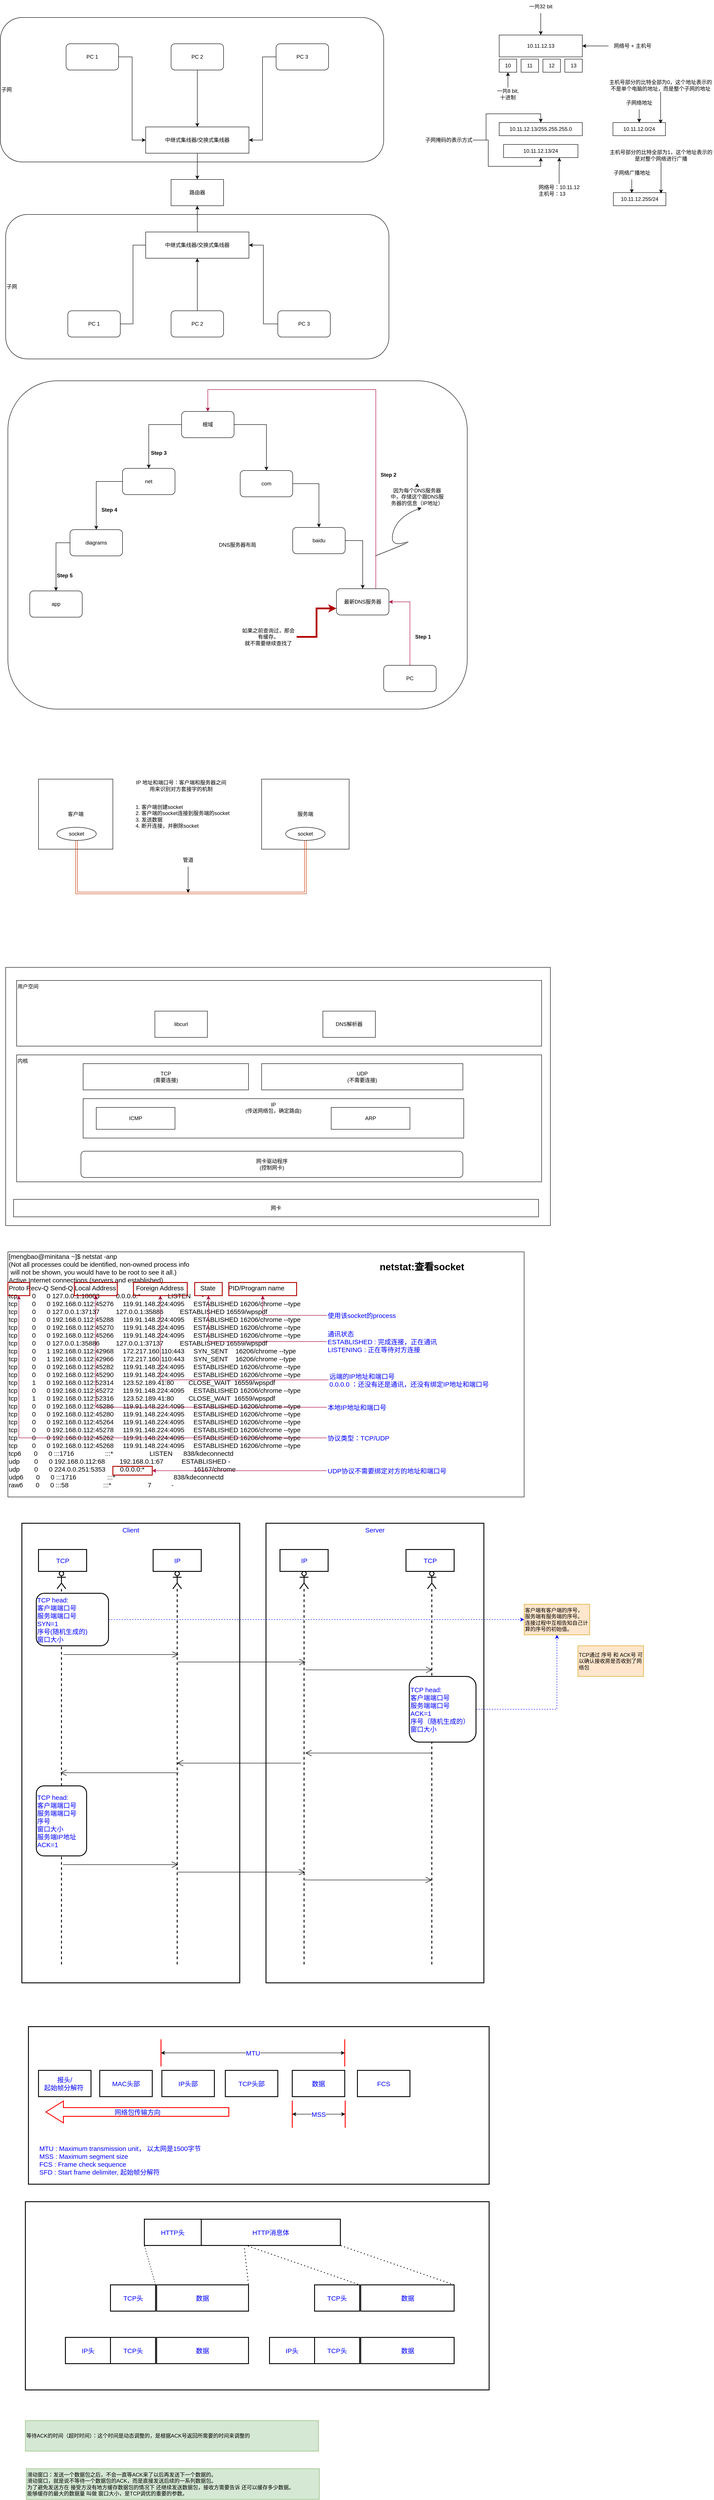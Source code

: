 <mxfile version="19.0.0" type="github">
  <diagram id="knVdi2B20uO46Ndzs_iI" name="Page-1">
    <mxGraphModel dx="2249" dy="760" grid="1" gridSize="10" guides="1" tooltips="1" connect="1" arrows="1" fold="1" page="1" pageScale="1" pageWidth="827" pageHeight="1169" math="0" shadow="0">
      <root>
        <mxCell id="0" />
        <mxCell id="1" parent="0" />
        <mxCell id="ZMraVCoQCxqRNA1w8z8N-147" value="Server" style="rounded=0;whiteSpace=wrap;html=1;shadow=0;fontSize=15;fontColor=#0000FF;strokeColor=default;strokeWidth=2;fillColor=default;verticalAlign=top;" parent="1" vertex="1">
          <mxGeometry x="-220" y="3480" width="498" height="1050" as="geometry" />
        </mxCell>
        <mxCell id="ZMraVCoQCxqRNA1w8z8N-146" value="Client" style="rounded=0;whiteSpace=wrap;html=1;shadow=0;fontSize=15;fontColor=#0000FF;strokeColor=default;strokeWidth=2;fillColor=default;verticalAlign=top;" parent="1" vertex="1">
          <mxGeometry x="-778" y="3480" width="498" height="1050" as="geometry" />
        </mxCell>
        <mxCell id="ZMraVCoQCxqRNA1w8z8N-74" value="DNS服务器布局" style="rounded=1;whiteSpace=wrap;html=1;shadow=0;strokeColor=default;" parent="1" vertex="1">
          <mxGeometry x="-810" y="870" width="1050" height="750" as="geometry" />
        </mxCell>
        <mxCell id="ZMraVCoQCxqRNA1w8z8N-20" value="子网" style="rounded=1;whiteSpace=wrap;html=1;shadow=0;strokeColor=default;align=left;" parent="1" vertex="1">
          <mxGeometry x="-815" y="490" width="876" height="330" as="geometry" />
        </mxCell>
        <mxCell id="ZMraVCoQCxqRNA1w8z8N-18" value="子网" style="rounded=1;whiteSpace=wrap;html=1;shadow=0;strokeColor=default;align=left;" parent="1" vertex="1">
          <mxGeometry x="-827" y="40" width="876" height="330" as="geometry" />
        </mxCell>
        <mxCell id="ZMraVCoQCxqRNA1w8z8N-12" style="edgeStyle=orthogonalEdgeStyle;rounded=0;orthogonalLoop=1;jettySize=auto;html=1;" parent="1" source="ZMraVCoQCxqRNA1w8z8N-1" target="ZMraVCoQCxqRNA1w8z8N-4" edge="1">
          <mxGeometry relative="1" as="geometry" />
        </mxCell>
        <mxCell id="ZMraVCoQCxqRNA1w8z8N-1" value="PC 2" style="rounded=1;whiteSpace=wrap;html=1;" parent="1" vertex="1">
          <mxGeometry x="-437" y="100" width="120" height="60" as="geometry" />
        </mxCell>
        <mxCell id="ZMraVCoQCxqRNA1w8z8N-10" style="edgeStyle=orthogonalEdgeStyle;rounded=0;orthogonalLoop=1;jettySize=auto;html=1;entryX=0;entryY=0.5;entryDx=0;entryDy=0;" parent="1" source="ZMraVCoQCxqRNA1w8z8N-2" target="ZMraVCoQCxqRNA1w8z8N-4" edge="1">
          <mxGeometry relative="1" as="geometry" />
        </mxCell>
        <mxCell id="ZMraVCoQCxqRNA1w8z8N-2" value="PC 1" style="rounded=1;whiteSpace=wrap;html=1;" parent="1" vertex="1">
          <mxGeometry x="-677" y="100" width="120" height="60" as="geometry" />
        </mxCell>
        <mxCell id="ZMraVCoQCxqRNA1w8z8N-11" style="edgeStyle=orthogonalEdgeStyle;rounded=0;orthogonalLoop=1;jettySize=auto;html=1;entryX=1;entryY=0.5;entryDx=0;entryDy=0;" parent="1" source="ZMraVCoQCxqRNA1w8z8N-3" target="ZMraVCoQCxqRNA1w8z8N-4" edge="1">
          <mxGeometry relative="1" as="geometry" />
        </mxCell>
        <mxCell id="ZMraVCoQCxqRNA1w8z8N-3" value="PC 3" style="rounded=1;whiteSpace=wrap;html=1;" parent="1" vertex="1">
          <mxGeometry x="-197" y="100" width="120" height="60" as="geometry" />
        </mxCell>
        <mxCell id="ZMraVCoQCxqRNA1w8z8N-13" style="edgeStyle=orthogonalEdgeStyle;rounded=0;orthogonalLoop=1;jettySize=auto;html=1;exitX=0.5;exitY=1;exitDx=0;exitDy=0;entryX=0.5;entryY=0;entryDx=0;entryDy=0;" parent="1" source="ZMraVCoQCxqRNA1w8z8N-4" target="ZMraVCoQCxqRNA1w8z8N-5" edge="1">
          <mxGeometry relative="1" as="geometry" />
        </mxCell>
        <mxCell id="ZMraVCoQCxqRNA1w8z8N-4" value="中继式集线器/交换式集线器" style="rounded=0;whiteSpace=wrap;html=1;" parent="1" vertex="1">
          <mxGeometry x="-495" y="290" width="236" height="60" as="geometry" />
        </mxCell>
        <mxCell id="ZMraVCoQCxqRNA1w8z8N-5" value="路由器" style="rounded=0;whiteSpace=wrap;html=1;" parent="1" vertex="1">
          <mxGeometry x="-437" y="410" width="120" height="60" as="geometry" />
        </mxCell>
        <mxCell id="ZMraVCoQCxqRNA1w8z8N-15" style="edgeStyle=orthogonalEdgeStyle;rounded=0;orthogonalLoop=1;jettySize=auto;html=1;entryX=0.5;entryY=1;entryDx=0;entryDy=0;" parent="1" source="ZMraVCoQCxqRNA1w8z8N-6" target="ZMraVCoQCxqRNA1w8z8N-9" edge="1">
          <mxGeometry relative="1" as="geometry" />
        </mxCell>
        <mxCell id="ZMraVCoQCxqRNA1w8z8N-6" value="PC 2" style="rounded=1;whiteSpace=wrap;html=1;" parent="1" vertex="1">
          <mxGeometry x="-437" y="710" width="120" height="60" as="geometry" />
        </mxCell>
        <mxCell id="ZMraVCoQCxqRNA1w8z8N-7" value="PC 1" style="rounded=1;whiteSpace=wrap;html=1;" parent="1" vertex="1">
          <mxGeometry x="-673" y="710" width="120" height="60" as="geometry" />
        </mxCell>
        <mxCell id="ZMraVCoQCxqRNA1w8z8N-17" style="edgeStyle=orthogonalEdgeStyle;rounded=0;orthogonalLoop=1;jettySize=auto;html=1;entryX=1;entryY=0.5;entryDx=0;entryDy=0;" parent="1" source="ZMraVCoQCxqRNA1w8z8N-8" target="ZMraVCoQCxqRNA1w8z8N-9" edge="1">
          <mxGeometry relative="1" as="geometry" />
        </mxCell>
        <mxCell id="ZMraVCoQCxqRNA1w8z8N-8" value="PC 3" style="rounded=1;whiteSpace=wrap;html=1;" parent="1" vertex="1">
          <mxGeometry x="-193" y="710" width="120" height="60" as="geometry" />
        </mxCell>
        <mxCell id="ZMraVCoQCxqRNA1w8z8N-14" style="edgeStyle=orthogonalEdgeStyle;rounded=0;orthogonalLoop=1;jettySize=auto;html=1;exitX=0.5;exitY=0;exitDx=0;exitDy=0;" parent="1" source="ZMraVCoQCxqRNA1w8z8N-9" target="ZMraVCoQCxqRNA1w8z8N-5" edge="1">
          <mxGeometry relative="1" as="geometry" />
        </mxCell>
        <mxCell id="ZMraVCoQCxqRNA1w8z8N-9" value="中继式集线器/交换式集线器" style="rounded=0;whiteSpace=wrap;html=1;" parent="1" vertex="1">
          <mxGeometry x="-495" y="530" width="236" height="60" as="geometry" />
        </mxCell>
        <mxCell id="ZMraVCoQCxqRNA1w8z8N-21" value="" style="edgeStyle=orthogonalEdgeStyle;rounded=0;orthogonalLoop=1;jettySize=auto;html=1;entryX=0;entryY=0.5;entryDx=0;entryDy=0;endArrow=none;" parent="1" source="ZMraVCoQCxqRNA1w8z8N-7" target="ZMraVCoQCxqRNA1w8z8N-9" edge="1">
          <mxGeometry relative="1" as="geometry">
            <mxPoint x="-553" y="740" as="sourcePoint" />
            <mxPoint x="-495" y="560" as="targetPoint" />
          </mxGeometry>
        </mxCell>
        <mxCell id="ZMraVCoQCxqRNA1w8z8N-22" value="10.11.12.13" style="rounded=0;whiteSpace=wrap;html=1;shadow=0;strokeColor=default;" parent="1" vertex="1">
          <mxGeometry x="313" y="80" width="190" height="50" as="geometry" />
        </mxCell>
        <mxCell id="ZMraVCoQCxqRNA1w8z8N-30" style="edgeStyle=orthogonalEdgeStyle;rounded=0;orthogonalLoop=1;jettySize=auto;html=1;" parent="1" source="ZMraVCoQCxqRNA1w8z8N-23" target="ZMraVCoQCxqRNA1w8z8N-22" edge="1">
          <mxGeometry relative="1" as="geometry" />
        </mxCell>
        <mxCell id="ZMraVCoQCxqRNA1w8z8N-23" value="一共32 bit" style="text;html=1;strokeColor=none;fillColor=none;align=center;verticalAlign=middle;whiteSpace=wrap;rounded=0;shadow=0;" parent="1" vertex="1">
          <mxGeometry x="378" width="60" height="30" as="geometry" />
        </mxCell>
        <mxCell id="ZMraVCoQCxqRNA1w8z8N-24" value="10.11.12.13/255.255.255.0" style="rounded=0;whiteSpace=wrap;html=1;shadow=0;strokeColor=default;" parent="1" vertex="1">
          <mxGeometry x="313" y="280" width="190" height="30" as="geometry" />
        </mxCell>
        <mxCell id="ZMraVCoQCxqRNA1w8z8N-25" value="10" style="rounded=0;whiteSpace=wrap;html=1;shadow=0;strokeColor=default;" parent="1" vertex="1">
          <mxGeometry x="313" y="135" width="40" height="30" as="geometry" />
        </mxCell>
        <mxCell id="ZMraVCoQCxqRNA1w8z8N-26" value="11" style="rounded=0;whiteSpace=wrap;html=1;shadow=0;strokeColor=default;" parent="1" vertex="1">
          <mxGeometry x="363" y="135" width="40" height="30" as="geometry" />
        </mxCell>
        <mxCell id="ZMraVCoQCxqRNA1w8z8N-27" value="12" style="rounded=0;whiteSpace=wrap;html=1;shadow=0;strokeColor=default;" parent="1" vertex="1">
          <mxGeometry x="413" y="135" width="40" height="30" as="geometry" />
        </mxCell>
        <mxCell id="ZMraVCoQCxqRNA1w8z8N-28" value="13" style="rounded=0;whiteSpace=wrap;html=1;shadow=0;strokeColor=default;" parent="1" vertex="1">
          <mxGeometry x="463" y="135" width="40" height="30" as="geometry" />
        </mxCell>
        <mxCell id="ZMraVCoQCxqRNA1w8z8N-32" style="edgeStyle=orthogonalEdgeStyle;rounded=0;orthogonalLoop=1;jettySize=auto;html=1;exitX=0.5;exitY=0;exitDx=0;exitDy=0;entryX=0.5;entryY=1;entryDx=0;entryDy=0;" parent="1" source="ZMraVCoQCxqRNA1w8z8N-31" target="ZMraVCoQCxqRNA1w8z8N-25" edge="1">
          <mxGeometry relative="1" as="geometry" />
        </mxCell>
        <mxCell id="ZMraVCoQCxqRNA1w8z8N-31" value="一共8 bit, 十进制" style="text;html=1;strokeColor=none;fillColor=none;align=center;verticalAlign=middle;whiteSpace=wrap;rounded=0;shadow=0;" parent="1" vertex="1">
          <mxGeometry x="303" y="200" width="60" height="30" as="geometry" />
        </mxCell>
        <mxCell id="ZMraVCoQCxqRNA1w8z8N-35" style="edgeStyle=orthogonalEdgeStyle;rounded=0;orthogonalLoop=1;jettySize=auto;html=1;" parent="1" source="ZMraVCoQCxqRNA1w8z8N-34" target="ZMraVCoQCxqRNA1w8z8N-22" edge="1">
          <mxGeometry relative="1" as="geometry" />
        </mxCell>
        <mxCell id="ZMraVCoQCxqRNA1w8z8N-34" value="网络号 + 主机号" style="text;html=1;strokeColor=none;fillColor=none;align=center;verticalAlign=middle;whiteSpace=wrap;rounded=0;shadow=0;" parent="1" vertex="1">
          <mxGeometry x="563" y="90" width="110" height="30" as="geometry" />
        </mxCell>
        <mxCell id="ZMraVCoQCxqRNA1w8z8N-36" value="10.11.12.13/24" style="rounded=0;whiteSpace=wrap;html=1;shadow=0;strokeColor=default;" parent="1" vertex="1">
          <mxGeometry x="323" y="330" width="170" height="30" as="geometry" />
        </mxCell>
        <mxCell id="ZMraVCoQCxqRNA1w8z8N-38" style="edgeStyle=orthogonalEdgeStyle;rounded=0;orthogonalLoop=1;jettySize=auto;html=1;entryX=0.5;entryY=0;entryDx=0;entryDy=0;" parent="1" source="ZMraVCoQCxqRNA1w8z8N-37" target="ZMraVCoQCxqRNA1w8z8N-24" edge="1">
          <mxGeometry relative="1" as="geometry" />
        </mxCell>
        <mxCell id="ZMraVCoQCxqRNA1w8z8N-39" style="edgeStyle=orthogonalEdgeStyle;rounded=0;orthogonalLoop=1;jettySize=auto;html=1;entryX=0.5;entryY=1;entryDx=0;entryDy=0;" parent="1" source="ZMraVCoQCxqRNA1w8z8N-37" target="ZMraVCoQCxqRNA1w8z8N-36" edge="1">
          <mxGeometry relative="1" as="geometry" />
        </mxCell>
        <mxCell id="ZMraVCoQCxqRNA1w8z8N-37" value="子网掩码的表示方式" style="text;html=1;strokeColor=none;fillColor=none;align=center;verticalAlign=middle;whiteSpace=wrap;rounded=0;shadow=0;" parent="1" vertex="1">
          <mxGeometry x="143" y="305" width="110" height="30" as="geometry" />
        </mxCell>
        <mxCell id="ZMraVCoQCxqRNA1w8z8N-42" style="edgeStyle=orthogonalEdgeStyle;rounded=0;orthogonalLoop=1;jettySize=auto;html=1;entryX=0.5;entryY=0;entryDx=0;entryDy=0;" parent="1" source="ZMraVCoQCxqRNA1w8z8N-40" target="ZMraVCoQCxqRNA1w8z8N-41" edge="1">
          <mxGeometry relative="1" as="geometry" />
        </mxCell>
        <mxCell id="ZMraVCoQCxqRNA1w8z8N-40" value="子网络地址" style="text;html=1;strokeColor=none;fillColor=none;align=center;verticalAlign=middle;whiteSpace=wrap;rounded=0;shadow=0;" parent="1" vertex="1">
          <mxGeometry x="593" y="220" width="80" height="30" as="geometry" />
        </mxCell>
        <mxCell id="ZMraVCoQCxqRNA1w8z8N-41" value="10.11.12.0/24" style="rounded=0;whiteSpace=wrap;html=1;shadow=0;strokeColor=default;" parent="1" vertex="1">
          <mxGeometry x="573" y="280" width="120" height="30" as="geometry" />
        </mxCell>
        <mxCell id="ZMraVCoQCxqRNA1w8z8N-45" style="edgeStyle=orthogonalEdgeStyle;rounded=0;orthogonalLoop=1;jettySize=auto;html=1;entryX=0.908;entryY=0.067;entryDx=0;entryDy=0;entryPerimeter=0;" parent="1" source="ZMraVCoQCxqRNA1w8z8N-43" target="ZMraVCoQCxqRNA1w8z8N-41" edge="1">
          <mxGeometry relative="1" as="geometry" />
        </mxCell>
        <mxCell id="ZMraVCoQCxqRNA1w8z8N-43" value="主机号部分的比特全部为0，这个地址表示的不是单个电脑的地址，而是整个子网的地址" style="text;html=1;strokeColor=none;fillColor=none;align=center;verticalAlign=middle;whiteSpace=wrap;rounded=0;shadow=0;" parent="1" vertex="1">
          <mxGeometry x="562" y="180" width="240" height="30" as="geometry" />
        </mxCell>
        <mxCell id="ZMraVCoQCxqRNA1w8z8N-47" style="edgeStyle=orthogonalEdgeStyle;rounded=0;orthogonalLoop=1;jettySize=auto;html=1;entryX=0.75;entryY=1;entryDx=0;entryDy=0;" parent="1" source="ZMraVCoQCxqRNA1w8z8N-46" target="ZMraVCoQCxqRNA1w8z8N-36" edge="1">
          <mxGeometry relative="1" as="geometry" />
        </mxCell>
        <mxCell id="ZMraVCoQCxqRNA1w8z8N-46" value="网络号：10.11.12&lt;br&gt;&lt;div style=&quot;text-align: left&quot;&gt;&lt;span&gt;主机号：13&lt;/span&gt;&lt;/div&gt;" style="text;html=1;strokeColor=none;fillColor=none;align=center;verticalAlign=middle;whiteSpace=wrap;rounded=0;shadow=0;" parent="1" vertex="1">
          <mxGeometry x="390" y="420" width="120" height="30" as="geometry" />
        </mxCell>
        <mxCell id="ZMraVCoQCxqRNA1w8z8N-48" style="edgeStyle=orthogonalEdgeStyle;rounded=0;orthogonalLoop=1;jettySize=auto;html=1;entryX=0.35;entryY=0.033;entryDx=0;entryDy=0;entryPerimeter=0;" parent="1" source="ZMraVCoQCxqRNA1w8z8N-49" target="ZMraVCoQCxqRNA1w8z8N-50" edge="1">
          <mxGeometry relative="1" as="geometry" />
        </mxCell>
        <mxCell id="ZMraVCoQCxqRNA1w8z8N-49" value="子网络广播地址" style="text;html=1;strokeColor=none;fillColor=none;align=center;verticalAlign=middle;whiteSpace=wrap;rounded=0;shadow=0;" parent="1" vertex="1">
          <mxGeometry x="565.5" y="380" width="101" height="30" as="geometry" />
        </mxCell>
        <mxCell id="ZMraVCoQCxqRNA1w8z8N-50" value="10.11.12.255/24" style="rounded=0;whiteSpace=wrap;html=1;shadow=0;strokeColor=default;" parent="1" vertex="1">
          <mxGeometry x="574" y="440" width="120" height="30" as="geometry" />
        </mxCell>
        <mxCell id="ZMraVCoQCxqRNA1w8z8N-51" style="edgeStyle=orthogonalEdgeStyle;rounded=0;orthogonalLoop=1;jettySize=auto;html=1;entryX=0.908;entryY=0.067;entryDx=0;entryDy=0;entryPerimeter=0;" parent="1" source="ZMraVCoQCxqRNA1w8z8N-52" target="ZMraVCoQCxqRNA1w8z8N-50" edge="1">
          <mxGeometry relative="1" as="geometry" />
        </mxCell>
        <mxCell id="ZMraVCoQCxqRNA1w8z8N-52" value="主机号部分的比特全部为1，这个地址表示的是对整个网络进行广播" style="text;html=1;strokeColor=none;fillColor=none;align=center;verticalAlign=middle;whiteSpace=wrap;rounded=0;shadow=0;" parent="1" vertex="1">
          <mxGeometry x="563" y="340" width="240" height="30" as="geometry" />
        </mxCell>
        <mxCell id="ZMraVCoQCxqRNA1w8z8N-61" style="edgeStyle=orthogonalEdgeStyle;rounded=0;orthogonalLoop=1;jettySize=auto;html=1;" parent="1" source="ZMraVCoQCxqRNA1w8z8N-54" target="ZMraVCoQCxqRNA1w8z8N-56" edge="1">
          <mxGeometry relative="1" as="geometry" />
        </mxCell>
        <mxCell id="ZMraVCoQCxqRNA1w8z8N-65" style="edgeStyle=orthogonalEdgeStyle;rounded=0;orthogonalLoop=1;jettySize=auto;html=1;exitX=0;exitY=0.5;exitDx=0;exitDy=0;" parent="1" source="ZMraVCoQCxqRNA1w8z8N-54" target="ZMraVCoQCxqRNA1w8z8N-55" edge="1">
          <mxGeometry relative="1" as="geometry" />
        </mxCell>
        <mxCell id="ZMraVCoQCxqRNA1w8z8N-54" value="根域" style="rounded=1;whiteSpace=wrap;html=1;shadow=0;strokeColor=default;" parent="1" vertex="1">
          <mxGeometry x="-413" y="940" width="120" height="60" as="geometry" />
        </mxCell>
        <mxCell id="ZMraVCoQCxqRNA1w8z8N-66" style="edgeStyle=orthogonalEdgeStyle;rounded=0;orthogonalLoop=1;jettySize=auto;html=1;exitX=0;exitY=0.5;exitDx=0;exitDy=0;entryX=0.5;entryY=0;entryDx=0;entryDy=0;" parent="1" source="ZMraVCoQCxqRNA1w8z8N-55" target="ZMraVCoQCxqRNA1w8z8N-57" edge="1">
          <mxGeometry relative="1" as="geometry" />
        </mxCell>
        <mxCell id="ZMraVCoQCxqRNA1w8z8N-55" value="net" style="rounded=1;whiteSpace=wrap;html=1;shadow=0;strokeColor=default;" parent="1" vertex="1">
          <mxGeometry x="-548" y="1070" width="120" height="60" as="geometry" />
        </mxCell>
        <mxCell id="ZMraVCoQCxqRNA1w8z8N-62" style="edgeStyle=orthogonalEdgeStyle;rounded=0;orthogonalLoop=1;jettySize=auto;html=1;exitX=1;exitY=0.5;exitDx=0;exitDy=0;" parent="1" source="ZMraVCoQCxqRNA1w8z8N-56" target="ZMraVCoQCxqRNA1w8z8N-58" edge="1">
          <mxGeometry relative="1" as="geometry" />
        </mxCell>
        <mxCell id="ZMraVCoQCxqRNA1w8z8N-56" value="com" style="rounded=1;whiteSpace=wrap;html=1;shadow=0;strokeColor=default;" parent="1" vertex="1">
          <mxGeometry x="-279" y="1075" width="120" height="60" as="geometry" />
        </mxCell>
        <mxCell id="ZMraVCoQCxqRNA1w8z8N-67" style="edgeStyle=orthogonalEdgeStyle;rounded=0;orthogonalLoop=1;jettySize=auto;html=1;entryX=0.5;entryY=0;entryDx=0;entryDy=0;exitX=0;exitY=0.5;exitDx=0;exitDy=0;" parent="1" source="ZMraVCoQCxqRNA1w8z8N-57" target="ZMraVCoQCxqRNA1w8z8N-59" edge="1">
          <mxGeometry relative="1" as="geometry" />
        </mxCell>
        <mxCell id="ZMraVCoQCxqRNA1w8z8N-57" value="diagrams" style="rounded=1;whiteSpace=wrap;html=1;shadow=0;strokeColor=default;" parent="1" vertex="1">
          <mxGeometry x="-668" y="1210" width="120" height="60" as="geometry" />
        </mxCell>
        <mxCell id="ZMraVCoQCxqRNA1w8z8N-64" style="edgeStyle=orthogonalEdgeStyle;rounded=0;orthogonalLoop=1;jettySize=auto;html=1;exitX=1;exitY=0.5;exitDx=0;exitDy=0;" parent="1" source="ZMraVCoQCxqRNA1w8z8N-58" target="ZMraVCoQCxqRNA1w8z8N-60" edge="1">
          <mxGeometry relative="1" as="geometry" />
        </mxCell>
        <mxCell id="ZMraVCoQCxqRNA1w8z8N-58" value="baidu" style="rounded=1;whiteSpace=wrap;html=1;shadow=0;strokeColor=default;" parent="1" vertex="1">
          <mxGeometry x="-159" y="1205" width="120" height="60" as="geometry" />
        </mxCell>
        <mxCell id="ZMraVCoQCxqRNA1w8z8N-59" value="app" style="rounded=1;whiteSpace=wrap;html=1;shadow=0;strokeColor=default;" parent="1" vertex="1">
          <mxGeometry x="-760" y="1350" width="120" height="60" as="geometry" />
        </mxCell>
        <mxCell id="ZMraVCoQCxqRNA1w8z8N-73" style="edgeStyle=orthogonalEdgeStyle;rounded=0;orthogonalLoop=1;jettySize=auto;html=1;exitX=0.75;exitY=0;exitDx=0;exitDy=0;fillColor=#d80073;strokeColor=#A50040;" parent="1" source="ZMraVCoQCxqRNA1w8z8N-60" target="ZMraVCoQCxqRNA1w8z8N-54" edge="1">
          <mxGeometry relative="1" as="geometry">
            <mxPoint x="-10" y="990" as="targetPoint" />
            <Array as="points">
              <mxPoint x="31" y="890" />
              <mxPoint x="-353" y="890" />
            </Array>
          </mxGeometry>
        </mxCell>
        <mxCell id="ZMraVCoQCxqRNA1w8z8N-60" value="最新DNS服务器" style="rounded=1;whiteSpace=wrap;html=1;shadow=0;strokeColor=default;" parent="1" vertex="1">
          <mxGeometry x="-59" y="1345" width="120" height="60" as="geometry" />
        </mxCell>
        <mxCell id="ZMraVCoQCxqRNA1w8z8N-72" style="edgeStyle=orthogonalEdgeStyle;rounded=0;orthogonalLoop=1;jettySize=auto;html=1;exitX=0.5;exitY=0;exitDx=0;exitDy=0;entryX=1;entryY=0.5;entryDx=0;entryDy=0;fillColor=#d80073;strokeColor=#A50040;" parent="1" source="ZMraVCoQCxqRNA1w8z8N-68" target="ZMraVCoQCxqRNA1w8z8N-60" edge="1">
          <mxGeometry relative="1" as="geometry" />
        </mxCell>
        <mxCell id="ZMraVCoQCxqRNA1w8z8N-68" value="PC" style="rounded=1;whiteSpace=wrap;html=1;shadow=0;strokeColor=default;" parent="1" vertex="1">
          <mxGeometry x="49" y="1520" width="120" height="60" as="geometry" />
        </mxCell>
        <mxCell id="ZMraVCoQCxqRNA1w8z8N-80" style="edgeStyle=orthogonalEdgeStyle;rounded=0;orthogonalLoop=1;jettySize=auto;html=1;" parent="1" source="ZMraVCoQCxqRNA1w8z8N-75" target="ZMraVCoQCxqRNA1w8z8N-74" edge="1">
          <mxGeometry relative="1" as="geometry">
            <Array as="points">
              <mxPoint x="-50" y="1180" />
              <mxPoint x="-50" y="1180" />
            </Array>
          </mxGeometry>
        </mxCell>
        <mxCell id="ZMraVCoQCxqRNA1w8z8N-75" value="因为每个DNS服务器中，存储这个跟DNS服务器的信息（IP地址）" style="text;html=1;strokeColor=none;fillColor=none;align=center;verticalAlign=middle;whiteSpace=wrap;rounded=0;shadow=0;" parent="1" vertex="1">
          <mxGeometry x="61" y="1110" width="129" height="50" as="geometry" />
        </mxCell>
        <mxCell id="ZMraVCoQCxqRNA1w8z8N-82" value="" style="curved=1;endArrow=classic;html=1;rounded=0;entryX=0.576;entryY=1.002;entryDx=0;entryDy=0;entryPerimeter=0;" parent="1" target="ZMraVCoQCxqRNA1w8z8N-75" edge="1">
          <mxGeometry width="50" height="50" relative="1" as="geometry">
            <mxPoint x="30" y="1270" as="sourcePoint" />
            <mxPoint x="131" y="1180" as="targetPoint" />
            <Array as="points">
              <mxPoint x="131" y="1230" />
              <mxPoint x="61" y="1250" />
              <mxPoint x="81" y="1180" />
            </Array>
          </mxGeometry>
        </mxCell>
        <mxCell id="ZMraVCoQCxqRNA1w8z8N-90" style="edgeStyle=orthogonalEdgeStyle;rounded=0;orthogonalLoop=1;jettySize=auto;html=1;entryX=0;entryY=0.75;entryDx=0;entryDy=0;fillColor=#e51400;strokeColor=#B20000;strokeWidth=4;" parent="1" source="ZMraVCoQCxqRNA1w8z8N-83" target="ZMraVCoQCxqRNA1w8z8N-60" edge="1">
          <mxGeometry relative="1" as="geometry" />
        </mxCell>
        <mxCell id="ZMraVCoQCxqRNA1w8z8N-83" value="如果之前查询过，那会有缓存。&lt;br&gt;就不需要继续查找了" style="text;html=1;strokeColor=none;fillColor=none;align=center;verticalAlign=middle;whiteSpace=wrap;rounded=0;shadow=0;" parent="1" vertex="1">
          <mxGeometry x="-279" y="1430" width="129" height="50" as="geometry" />
        </mxCell>
        <mxCell id="ZMraVCoQCxqRNA1w8z8N-84" value="Step 1" style="text;html=1;strokeColor=none;fillColor=none;align=center;verticalAlign=middle;whiteSpace=wrap;rounded=0;shadow=0;fontStyle=1" parent="1" vertex="1">
          <mxGeometry x="109" y="1440" width="60" height="30" as="geometry" />
        </mxCell>
        <mxCell id="ZMraVCoQCxqRNA1w8z8N-85" value="Step 2" style="text;html=1;strokeColor=none;fillColor=none;align=center;verticalAlign=middle;whiteSpace=wrap;rounded=0;shadow=0;fontStyle=1" parent="1" vertex="1">
          <mxGeometry x="30" y="1070" width="60" height="30" as="geometry" />
        </mxCell>
        <mxCell id="ZMraVCoQCxqRNA1w8z8N-86" value="Step 3" style="text;html=1;strokeColor=none;fillColor=none;align=center;verticalAlign=middle;whiteSpace=wrap;rounded=0;shadow=0;fontStyle=1" parent="1" vertex="1">
          <mxGeometry x="-495" y="1020" width="60" height="30" as="geometry" />
        </mxCell>
        <mxCell id="ZMraVCoQCxqRNA1w8z8N-88" value="Step 4" style="text;html=1;strokeColor=none;fillColor=none;align=center;verticalAlign=middle;whiteSpace=wrap;rounded=0;shadow=0;fontStyle=1" parent="1" vertex="1">
          <mxGeometry x="-608" y="1150" width="60" height="30" as="geometry" />
        </mxCell>
        <mxCell id="ZMraVCoQCxqRNA1w8z8N-89" value="Step 5" style="text;html=1;strokeColor=none;fillColor=none;align=center;verticalAlign=middle;whiteSpace=wrap;rounded=0;shadow=0;fontStyle=1" parent="1" vertex="1">
          <mxGeometry x="-710" y="1300" width="60" height="30" as="geometry" />
        </mxCell>
        <mxCell id="ZMraVCoQCxqRNA1w8z8N-91" value="客户端" style="rounded=0;whiteSpace=wrap;html=1;shadow=0;strokeColor=default;" parent="1" vertex="1">
          <mxGeometry x="-740" y="1780" width="170" height="160" as="geometry" />
        </mxCell>
        <mxCell id="ZMraVCoQCxqRNA1w8z8N-92" value="服务端" style="rounded=0;whiteSpace=wrap;html=1;shadow=0;strokeColor=default;" parent="1" vertex="1">
          <mxGeometry x="-230" y="1780" width="200" height="160" as="geometry" />
        </mxCell>
        <mxCell id="ZMraVCoQCxqRNA1w8z8N-95" style="edgeStyle=orthogonalEdgeStyle;rounded=0;orthogonalLoop=1;jettySize=auto;html=1;exitX=0.5;exitY=1;exitDx=0;exitDy=0;strokeWidth=1;shape=link;fillColor=#fa6800;strokeColor=#C73500;" parent="1" source="ZMraVCoQCxqRNA1w8z8N-93" target="ZMraVCoQCxqRNA1w8z8N-94" edge="1">
          <mxGeometry relative="1" as="geometry">
            <Array as="points">
              <mxPoint x="-653" y="2040" />
              <mxPoint x="-130" y="2040" />
            </Array>
          </mxGeometry>
        </mxCell>
        <mxCell id="ZMraVCoQCxqRNA1w8z8N-93" value="socket" style="ellipse;whiteSpace=wrap;html=1;shadow=0;strokeColor=default;" parent="1" vertex="1">
          <mxGeometry x="-698" y="1890" width="90" height="30" as="geometry" />
        </mxCell>
        <mxCell id="ZMraVCoQCxqRNA1w8z8N-94" value="socket" style="ellipse;whiteSpace=wrap;html=1;shadow=0;strokeColor=default;" parent="1" vertex="1">
          <mxGeometry x="-175" y="1890" width="90" height="30" as="geometry" />
        </mxCell>
        <mxCell id="ZMraVCoQCxqRNA1w8z8N-97" style="edgeStyle=orthogonalEdgeStyle;rounded=0;orthogonalLoop=1;jettySize=auto;html=1;strokeWidth=1;" parent="1" source="ZMraVCoQCxqRNA1w8z8N-96" edge="1">
          <mxGeometry relative="1" as="geometry">
            <mxPoint x="-398" y="2040" as="targetPoint" />
          </mxGeometry>
        </mxCell>
        <mxCell id="ZMraVCoQCxqRNA1w8z8N-96" value="管道" style="text;html=1;strokeColor=none;fillColor=none;align=center;verticalAlign=middle;whiteSpace=wrap;rounded=0;shadow=0;" parent="1" vertex="1">
          <mxGeometry x="-428" y="1950" width="60" height="30" as="geometry" />
        </mxCell>
        <mxCell id="ZMraVCoQCxqRNA1w8z8N-98" value="1. 客户端创建socket&lt;br&gt;2. 客户端的socket连接到服务端的socket&lt;br&gt;3. 发送数据&lt;br&gt;4. 断开连接，并删除socket" style="text;html=1;strokeColor=none;fillColor=none;align=left;verticalAlign=middle;whiteSpace=wrap;rounded=0;shadow=0;" parent="1" vertex="1">
          <mxGeometry x="-520" y="1820" width="240" height="90" as="geometry" />
        </mxCell>
        <mxCell id="ZMraVCoQCxqRNA1w8z8N-99" value="IP 地址和端口号：客户端和服务器之间用来识别对方套接字的机制" style="text;html=1;strokeColor=none;fillColor=none;align=center;verticalAlign=middle;whiteSpace=wrap;rounded=0;shadow=0;" parent="1" vertex="1">
          <mxGeometry x="-523" y="1780" width="218" height="30" as="geometry" />
        </mxCell>
        <mxCell id="ZMraVCoQCxqRNA1w8z8N-100" value="" style="rounded=0;whiteSpace=wrap;html=1;shadow=0;strokeColor=default;" parent="1" vertex="1">
          <mxGeometry x="-815" y="2210" width="1245" height="590" as="geometry" />
        </mxCell>
        <mxCell id="ZMraVCoQCxqRNA1w8z8N-101" value="用户空间" style="rounded=0;whiteSpace=wrap;html=1;shadow=0;strokeColor=default;align=left;verticalAlign=top;" parent="1" vertex="1">
          <mxGeometry x="-790" y="2240" width="1200" height="150" as="geometry" />
        </mxCell>
        <mxCell id="ZMraVCoQCxqRNA1w8z8N-102" value="内核" style="rounded=0;whiteSpace=wrap;html=1;shadow=0;strokeColor=default;align=left;verticalAlign=top;" parent="1" vertex="1">
          <mxGeometry x="-790" y="2410" width="1200" height="290" as="geometry" />
        </mxCell>
        <mxCell id="ZMraVCoQCxqRNA1w8z8N-103" value="网卡" style="rounded=0;whiteSpace=wrap;html=1;shadow=0;strokeColor=default;align=center;" parent="1" vertex="1">
          <mxGeometry x="-797" y="2740" width="1200" height="40" as="geometry" />
        </mxCell>
        <mxCell id="ZMraVCoQCxqRNA1w8z8N-104" value="DNS解析器" style="rounded=0;whiteSpace=wrap;html=1;shadow=0;strokeColor=default;" parent="1" vertex="1">
          <mxGeometry x="-90" y="2310" width="120" height="60" as="geometry" />
        </mxCell>
        <mxCell id="ZMraVCoQCxqRNA1w8z8N-105" value="libcurl" style="rounded=0;whiteSpace=wrap;html=1;shadow=0;strokeColor=default;" parent="1" vertex="1">
          <mxGeometry x="-474" y="2310" width="120" height="60" as="geometry" />
        </mxCell>
        <mxCell id="ZMraVCoQCxqRNA1w8z8N-106" value="TCP&lt;br&gt;(需要连接)" style="rounded=0;whiteSpace=wrap;html=1;shadow=0;strokeColor=default;" parent="1" vertex="1">
          <mxGeometry x="-638" y="2430" width="378" height="60" as="geometry" />
        </mxCell>
        <mxCell id="ZMraVCoQCxqRNA1w8z8N-107" value="UDP&lt;br&gt;(不需要连接)" style="rounded=0;whiteSpace=wrap;html=1;shadow=0;strokeColor=default;" parent="1" vertex="1">
          <mxGeometry x="-230" y="2430" width="460" height="60" as="geometry" />
        </mxCell>
        <mxCell id="ZMraVCoQCxqRNA1w8z8N-108" value="IP&lt;br&gt;(传送网络包，确定路由)" style="rounded=0;whiteSpace=wrap;html=1;shadow=0;strokeColor=default;verticalAlign=top;" parent="1" vertex="1">
          <mxGeometry x="-638" y="2510" width="870" height="90" as="geometry" />
        </mxCell>
        <mxCell id="ZMraVCoQCxqRNA1w8z8N-109" value="ICMP" style="rounded=0;whiteSpace=wrap;html=1;shadow=0;strokeColor=default;" parent="1" vertex="1">
          <mxGeometry x="-608" y="2530" width="180" height="50" as="geometry" />
        </mxCell>
        <mxCell id="ZMraVCoQCxqRNA1w8z8N-110" value="ARP" style="rounded=0;whiteSpace=wrap;html=1;shadow=0;strokeColor=default;" parent="1" vertex="1">
          <mxGeometry x="-71" y="2530" width="180" height="50" as="geometry" />
        </mxCell>
        <mxCell id="ZMraVCoQCxqRNA1w8z8N-111" value="网卡驱动程序&lt;br&gt;(控制网卡)" style="rounded=1;whiteSpace=wrap;html=1;shadow=0;strokeColor=default;" parent="1" vertex="1">
          <mxGeometry x="-643" y="2630" width="873" height="60" as="geometry" />
        </mxCell>
        <mxCell id="ZMraVCoQCxqRNA1w8z8N-113" value="&lt;div style=&quot;font-size: 15px;&quot;&gt;[mengbao@minitana ~]$ netstat -anp&lt;/div&gt;&lt;div style=&quot;font-size: 15px;&quot;&gt;(Not all processes could be identified, non-owned process info&lt;/div&gt;&lt;div style=&quot;font-size: 15px;&quot;&gt;&amp;nbsp;will not be shown, you would have to be root to see it all.)&lt;/div&gt;&lt;div style=&quot;font-size: 15px;&quot;&gt;Active Internet connections (servers and established)&lt;/div&gt;&lt;div style=&quot;font-size: 15px;&quot;&gt;Proto Recv-Q Send-Q Local Address&amp;nbsp; &amp;nbsp; &amp;nbsp; &amp;nbsp; &amp;nbsp; &amp;nbsp;Foreign Address&amp;nbsp; &amp;nbsp; &amp;nbsp; &amp;nbsp; &amp;nbsp;State&amp;nbsp; &amp;nbsp; &amp;nbsp; &amp;nbsp;PID/Program name&amp;nbsp; &amp;nbsp;&amp;nbsp;&lt;/div&gt;&lt;div style=&quot;font-size: 15px;&quot;&gt;tcp&amp;nbsp; &amp;nbsp; &amp;nbsp; &amp;nbsp; 0&amp;nbsp; &amp;nbsp; &amp;nbsp; 0 127.0.0.1:18083&amp;nbsp; &amp;nbsp; &amp;nbsp; &amp;nbsp; &amp;nbsp;0.0.0.0:*&amp;nbsp; &amp;nbsp; &amp;nbsp; &amp;nbsp; &amp;nbsp; &amp;nbsp; &amp;nbsp; &amp;nbsp;LISTEN&amp;nbsp; &amp;nbsp; &amp;nbsp; -&amp;nbsp; &amp;nbsp; &amp;nbsp; &amp;nbsp; &amp;nbsp; &amp;nbsp; &amp;nbsp; &amp;nbsp; &amp;nbsp; &amp;nbsp;&lt;/div&gt;&lt;div style=&quot;font-size: 15px;&quot;&gt;tcp&amp;nbsp; &amp;nbsp; &amp;nbsp; &amp;nbsp; 0&amp;nbsp; &amp;nbsp; &amp;nbsp; 0 192.168.0.112:45276&amp;nbsp; &amp;nbsp; &amp;nbsp;119.91.148.224:4095&amp;nbsp; &amp;nbsp; &amp;nbsp;ESTABLISHED 16206/chrome --type&amp;nbsp;&lt;/div&gt;&lt;div style=&quot;font-size: 15px;&quot;&gt;tcp&amp;nbsp; &amp;nbsp; &amp;nbsp; &amp;nbsp; 0&amp;nbsp; &amp;nbsp; &amp;nbsp; 0 127.0.0.1:37137&amp;nbsp; &amp;nbsp; &amp;nbsp; &amp;nbsp; &amp;nbsp;127.0.0.1:35886&amp;nbsp; &amp;nbsp; &amp;nbsp; &amp;nbsp; &amp;nbsp;ESTABLISHED 16559/wpspdf&amp;nbsp; &amp;nbsp; &amp;nbsp; &amp;nbsp;&amp;nbsp;&lt;/div&gt;&lt;div style=&quot;font-size: 15px;&quot;&gt;tcp&amp;nbsp; &amp;nbsp; &amp;nbsp; &amp;nbsp; 0&amp;nbsp; &amp;nbsp; &amp;nbsp; 0 192.168.0.112:45288&amp;nbsp; &amp;nbsp; &amp;nbsp;119.91.148.224:4095&amp;nbsp; &amp;nbsp; &amp;nbsp;ESTABLISHED 16206/chrome --type&amp;nbsp;&lt;/div&gt;&lt;div style=&quot;font-size: 15px;&quot;&gt;tcp&amp;nbsp; &amp;nbsp; &amp;nbsp; &amp;nbsp; 0&amp;nbsp; &amp;nbsp; &amp;nbsp; 0 192.168.0.112:45270&amp;nbsp; &amp;nbsp; &amp;nbsp;119.91.148.224:4095&amp;nbsp; &amp;nbsp; &amp;nbsp;ESTABLISHED 16206/chrome --type&amp;nbsp;&lt;/div&gt;&lt;div style=&quot;font-size: 15px;&quot;&gt;tcp&amp;nbsp; &amp;nbsp; &amp;nbsp; &amp;nbsp; 0&amp;nbsp; &amp;nbsp; &amp;nbsp; 0 192.168.0.112:45266&amp;nbsp; &amp;nbsp; &amp;nbsp;119.91.148.224:4095&amp;nbsp; &amp;nbsp; &amp;nbsp;ESTABLISHED 16206/chrome --type&amp;nbsp;&lt;/div&gt;&lt;div style=&quot;font-size: 15px;&quot;&gt;tcp&amp;nbsp; &amp;nbsp; &amp;nbsp; &amp;nbsp; 0&amp;nbsp; &amp;nbsp; &amp;nbsp; 0 127.0.0.1:35886&amp;nbsp; &amp;nbsp; &amp;nbsp; &amp;nbsp; &amp;nbsp;127.0.0.1:37137&amp;nbsp; &amp;nbsp; &amp;nbsp; &amp;nbsp; &amp;nbsp;ESTABLISHED 16559/wpspdf&amp;nbsp; &amp;nbsp; &amp;nbsp; &amp;nbsp;&amp;nbsp;&lt;/div&gt;&lt;div style=&quot;font-size: 15px;&quot;&gt;tcp&amp;nbsp; &amp;nbsp; &amp;nbsp; &amp;nbsp; 0&amp;nbsp; &amp;nbsp; &amp;nbsp; 1 192.168.0.112:42968&amp;nbsp; &amp;nbsp; &amp;nbsp;172.217.160.110:443&amp;nbsp; &amp;nbsp; &amp;nbsp;SYN_SENT&amp;nbsp; &amp;nbsp; 16206/chrome --type&amp;nbsp;&lt;/div&gt;&lt;div style=&quot;font-size: 15px;&quot;&gt;tcp&amp;nbsp; &amp;nbsp; &amp;nbsp; &amp;nbsp; 0&amp;nbsp; &amp;nbsp; &amp;nbsp; 1 192.168.0.112:42966&amp;nbsp; &amp;nbsp; &amp;nbsp;172.217.160.110:443&amp;nbsp; &amp;nbsp; &amp;nbsp;SYN_SENT&amp;nbsp; &amp;nbsp; 16206/chrome --type&amp;nbsp;&lt;/div&gt;&lt;div style=&quot;font-size: 15px;&quot;&gt;tcp&amp;nbsp; &amp;nbsp; &amp;nbsp; &amp;nbsp; 0&amp;nbsp; &amp;nbsp; &amp;nbsp; 0 192.168.0.112:45282&amp;nbsp; &amp;nbsp; &amp;nbsp;119.91.148.224:4095&amp;nbsp; &amp;nbsp; &amp;nbsp;ESTABLISHED 16206/chrome --type&amp;nbsp;&lt;/div&gt;&lt;div style=&quot;font-size: 15px;&quot;&gt;tcp&amp;nbsp; &amp;nbsp; &amp;nbsp; &amp;nbsp; 0&amp;nbsp; &amp;nbsp; &amp;nbsp; 0 192.168.0.112:45290&amp;nbsp; &amp;nbsp; &amp;nbsp;119.91.148.224:4095&amp;nbsp; &amp;nbsp; &amp;nbsp;ESTABLISHED 16206/chrome --type&amp;nbsp;&lt;/div&gt;&lt;div style=&quot;font-size: 15px;&quot;&gt;tcp&amp;nbsp; &amp;nbsp; &amp;nbsp; &amp;nbsp; 1&amp;nbsp; &amp;nbsp; &amp;nbsp; 0 192.168.0.112:52314&amp;nbsp; &amp;nbsp; &amp;nbsp;123.52.189.41:80&amp;nbsp; &amp;nbsp; &amp;nbsp; &amp;nbsp; CLOSE_WAIT&amp;nbsp; 16559/wpspdf&amp;nbsp; &amp;nbsp; &amp;nbsp; &amp;nbsp;&amp;nbsp;&lt;/div&gt;&lt;div style=&quot;font-size: 15px;&quot;&gt;tcp&amp;nbsp; &amp;nbsp; &amp;nbsp; &amp;nbsp; 0&amp;nbsp; &amp;nbsp; &amp;nbsp; 0 192.168.0.112:45272&amp;nbsp; &amp;nbsp; &amp;nbsp;119.91.148.224:4095&amp;nbsp; &amp;nbsp; &amp;nbsp;ESTABLISHED 16206/chrome --type&amp;nbsp;&lt;/div&gt;&lt;div style=&quot;font-size: 15px;&quot;&gt;tcp&amp;nbsp; &amp;nbsp; &amp;nbsp; &amp;nbsp; 1&amp;nbsp; &amp;nbsp; &amp;nbsp; 0 192.168.0.112:52316&amp;nbsp; &amp;nbsp; &amp;nbsp;123.52.189.41:80&amp;nbsp; &amp;nbsp; &amp;nbsp; &amp;nbsp; CLOSE_WAIT&amp;nbsp; 16559/wpspdf&amp;nbsp; &amp;nbsp; &amp;nbsp; &amp;nbsp;&amp;nbsp;&lt;/div&gt;&lt;div style=&quot;font-size: 15px;&quot;&gt;tcp&amp;nbsp; &amp;nbsp; &amp;nbsp; &amp;nbsp; 0&amp;nbsp; &amp;nbsp; &amp;nbsp; 0 192.168.0.112:45286&amp;nbsp; &amp;nbsp; &amp;nbsp;119.91.148.224:4095&amp;nbsp; &amp;nbsp; &amp;nbsp;ESTABLISHED 16206/chrome --type&amp;nbsp;&lt;/div&gt;&lt;div style=&quot;font-size: 15px;&quot;&gt;tcp&amp;nbsp; &amp;nbsp; &amp;nbsp; &amp;nbsp; 0&amp;nbsp; &amp;nbsp; &amp;nbsp; 0 192.168.0.112:45280&amp;nbsp; &amp;nbsp; &amp;nbsp;119.91.148.224:4095&amp;nbsp; &amp;nbsp; &amp;nbsp;ESTABLISHED 16206/chrome --type&amp;nbsp;&lt;/div&gt;&lt;div style=&quot;font-size: 15px;&quot;&gt;tcp&amp;nbsp; &amp;nbsp; &amp;nbsp; &amp;nbsp; 0&amp;nbsp; &amp;nbsp; &amp;nbsp; 0 192.168.0.112:45264&amp;nbsp; &amp;nbsp; &amp;nbsp;119.91.148.224:4095&amp;nbsp; &amp;nbsp; &amp;nbsp;ESTABLISHED 16206/chrome --type&amp;nbsp;&lt;/div&gt;&lt;div style=&quot;font-size: 15px;&quot;&gt;tcp&amp;nbsp; &amp;nbsp; &amp;nbsp; &amp;nbsp; 0&amp;nbsp; &amp;nbsp; &amp;nbsp; 0 192.168.0.112:45278&amp;nbsp; &amp;nbsp; &amp;nbsp;119.91.148.224:4095&amp;nbsp; &amp;nbsp; &amp;nbsp;ESTABLISHED 16206/chrome --type&amp;nbsp;&lt;/div&gt;&lt;div style=&quot;font-size: 15px;&quot;&gt;tcp&amp;nbsp; &amp;nbsp; &amp;nbsp; &amp;nbsp; 0&amp;nbsp; &amp;nbsp; &amp;nbsp; 0 192.168.0.112:45262&amp;nbsp; &amp;nbsp; &amp;nbsp;119.91.148.224:4095&amp;nbsp; &amp;nbsp; &amp;nbsp;ESTABLISHED 16206/chrome --type&amp;nbsp;&lt;/div&gt;&lt;div style=&quot;font-size: 15px;&quot;&gt;tcp&amp;nbsp; &amp;nbsp; &amp;nbsp; &amp;nbsp; 0&amp;nbsp; &amp;nbsp; &amp;nbsp; 0 192.168.0.112:45268&amp;nbsp; &amp;nbsp; &amp;nbsp;119.91.148.224:4095&amp;nbsp; &amp;nbsp; &amp;nbsp;ESTABLISHED 16206/chrome --type&amp;nbsp;&lt;/div&gt;&lt;div style=&quot;font-size: 15px;&quot;&gt;tcp6&amp;nbsp; &amp;nbsp; &amp;nbsp; &amp;nbsp;0&amp;nbsp; &amp;nbsp; &amp;nbsp; 0 :::1716&amp;nbsp; &amp;nbsp; &amp;nbsp; &amp;nbsp; &amp;nbsp; &amp;nbsp; &amp;nbsp; &amp;nbsp; &amp;nbsp;:::*&amp;nbsp; &amp;nbsp; &amp;nbsp; &amp;nbsp; &amp;nbsp; &amp;nbsp; &amp;nbsp; &amp;nbsp; &amp;nbsp; &amp;nbsp; LISTEN&amp;nbsp; &amp;nbsp; &amp;nbsp; 838/kdeconnectd&amp;nbsp; &amp;nbsp; &amp;nbsp;&lt;/div&gt;&lt;div style=&quot;font-size: 15px;&quot;&gt;udp&amp;nbsp; &amp;nbsp; &amp;nbsp; &amp;nbsp; 0&amp;nbsp; &amp;nbsp; &amp;nbsp; 0 192.168.0.112:68&amp;nbsp; &amp;nbsp; &amp;nbsp; &amp;nbsp; 192.168.0.1:67&amp;nbsp; &amp;nbsp; &amp;nbsp; &amp;nbsp; &amp;nbsp; ESTABLISHED -&amp;nbsp; &amp;nbsp; &amp;nbsp; &amp;nbsp; &amp;nbsp; &amp;nbsp; &amp;nbsp; &amp;nbsp; &amp;nbsp; &amp;nbsp;&lt;/div&gt;&lt;div style=&quot;font-size: 15px;&quot;&gt;udp&amp;nbsp; &amp;nbsp; &amp;nbsp; &amp;nbsp; 0&amp;nbsp; &amp;nbsp; &amp;nbsp; 0 224.0.0.251:5353&amp;nbsp; &amp;nbsp; &amp;nbsp; &amp;nbsp; 0.0.0.0:*&amp;nbsp; &amp;nbsp; &amp;nbsp; &amp;nbsp; &amp;nbsp; &amp;nbsp; &amp;nbsp; &amp;nbsp; &amp;nbsp; &amp;nbsp; &amp;nbsp; &amp;nbsp; &amp;nbsp; &amp;nbsp;16167/chrome&amp;nbsp; &amp;nbsp; &amp;nbsp; &amp;nbsp;&amp;nbsp;&lt;/div&gt;&lt;div style=&quot;font-size: 15px;&quot;&gt;udp6&amp;nbsp; &amp;nbsp; &amp;nbsp; &amp;nbsp;0&amp;nbsp; &amp;nbsp; &amp;nbsp; 0 :::1716&amp;nbsp; &amp;nbsp; &amp;nbsp; &amp;nbsp; &amp;nbsp; &amp;nbsp; &amp;nbsp; &amp;nbsp; &amp;nbsp;:::*&amp;nbsp; &amp;nbsp; &amp;nbsp; &amp;nbsp; &amp;nbsp; &amp;nbsp; &amp;nbsp; &amp;nbsp; &amp;nbsp; &amp;nbsp; &amp;nbsp; &amp;nbsp; &amp;nbsp; &amp;nbsp; &amp;nbsp; &amp;nbsp; 838/kdeconnectd&amp;nbsp; &amp;nbsp; &amp;nbsp;&lt;/div&gt;&lt;div style=&quot;font-size: 15px;&quot;&gt;raw6&amp;nbsp; &amp;nbsp; &amp;nbsp; &amp;nbsp;0&amp;nbsp; &amp;nbsp; &amp;nbsp; 0 :::58&amp;nbsp; &amp;nbsp; &amp;nbsp; &amp;nbsp; &amp;nbsp; &amp;nbsp; &amp;nbsp; &amp;nbsp; &amp;nbsp; &amp;nbsp;:::*&amp;nbsp; &amp;nbsp; &amp;nbsp; &amp;nbsp; &amp;nbsp; &amp;nbsp; &amp;nbsp; &amp;nbsp; &amp;nbsp; &amp;nbsp; 7&amp;nbsp; &amp;nbsp; &amp;nbsp; &amp;nbsp; &amp;nbsp; &amp;nbsp;-&amp;nbsp; &amp;nbsp; &amp;nbsp; &amp;nbsp; &amp;nbsp; &amp;nbsp; &amp;nbsp; &amp;nbsp; &amp;nbsp; &amp;nbsp;&lt;/div&gt;&lt;div style=&quot;font-size: 15px;&quot;&gt;&lt;br style=&quot;font-size: 15px;&quot;&gt;&lt;/div&gt;" style="rounded=0;whiteSpace=wrap;html=1;shadow=0;strokeColor=default;align=left;fontSize=15;" parent="1" vertex="1">
          <mxGeometry x="-810" y="2860" width="1180" height="560" as="geometry" />
        </mxCell>
        <mxCell id="ZMraVCoQCxqRNA1w8z8N-114" value="netstat:查看socket" style="text;html=1;strokeColor=none;fillColor=none;align=center;verticalAlign=middle;whiteSpace=wrap;rounded=0;shadow=0;fontSize=22;fontStyle=1" parent="1" vertex="1">
          <mxGeometry x="-30" y="2880" width="333" height="30" as="geometry" />
        </mxCell>
        <mxCell id="ZMraVCoQCxqRNA1w8z8N-116" value="" style="rounded=0;whiteSpace=wrap;html=1;shadow=0;fontSize=22;strokeColor=#B20000;fillOpacity=0;strokeOpacity=100;fillColor=#e51400;fontColor=#ffffff;strokeWidth=2;" parent="1" vertex="1">
          <mxGeometry x="-810" y="2930" width="50" height="30" as="geometry" />
        </mxCell>
        <mxCell id="ZMraVCoQCxqRNA1w8z8N-117" value="" style="rounded=0;whiteSpace=wrap;html=1;shadow=0;fontSize=22;strokeColor=#B20000;fillOpacity=0;strokeOpacity=100;fillColor=#e51400;fontColor=#ffffff;strokeWidth=2;" parent="1" vertex="1">
          <mxGeometry x="-658" y="2930" width="98" height="30" as="geometry" />
        </mxCell>
        <mxCell id="ZMraVCoQCxqRNA1w8z8N-118" value="" style="rounded=0;whiteSpace=wrap;html=1;shadow=0;fontSize=22;strokeColor=#B20000;fillOpacity=0;strokeOpacity=100;fillColor=#e51400;fontColor=#ffffff;strokeWidth=2;" parent="1" vertex="1">
          <mxGeometry x="-523" y="2930" width="123" height="30" as="geometry" />
        </mxCell>
        <mxCell id="ZMraVCoQCxqRNA1w8z8N-119" value="" style="rounded=0;whiteSpace=wrap;html=1;shadow=0;fontSize=22;strokeColor=#B20000;fillOpacity=0;strokeOpacity=100;fillColor=#e51400;fontColor=#ffffff;strokeWidth=2;" parent="1" vertex="1">
          <mxGeometry x="-383" y="2930" width="63" height="30" as="geometry" />
        </mxCell>
        <mxCell id="ZMraVCoQCxqRNA1w8z8N-120" value="" style="rounded=0;whiteSpace=wrap;html=1;shadow=0;fontSize=22;strokeColor=#B20000;fillOpacity=0;strokeOpacity=100;fillColor=#e51400;fontColor=#ffffff;strokeWidth=2;" parent="1" vertex="1">
          <mxGeometry x="-305" y="2930" width="155" height="30" as="geometry" />
        </mxCell>
        <mxCell id="ZMraVCoQCxqRNA1w8z8N-128" style="edgeStyle=orthogonalEdgeStyle;rounded=0;orthogonalLoop=1;jettySize=auto;html=1;fontSize=15;fontColor=#0000FF;strokeWidth=1;entryX=0.5;entryY=1;entryDx=0;entryDy=0;fillColor=#d80073;strokeColor=#A50040;" parent="1" source="ZMraVCoQCxqRNA1w8z8N-121" target="ZMraVCoQCxqRNA1w8z8N-120" edge="1">
          <mxGeometry relative="1" as="geometry" />
        </mxCell>
        <mxCell id="ZMraVCoQCxqRNA1w8z8N-121" value="使用该socket的process" style="text;html=1;align=left;verticalAlign=middle;whiteSpace=wrap;rounded=0;shadow=0;fontSize=15;fontColor=#0000FF;" parent="1" vertex="1">
          <mxGeometry x="-81" y="2990" width="200" height="30" as="geometry" />
        </mxCell>
        <mxCell id="ZMraVCoQCxqRNA1w8z8N-129" style="edgeStyle=orthogonalEdgeStyle;rounded=0;orthogonalLoop=1;jettySize=auto;html=1;fontSize=15;fontColor=#0000FF;strokeWidth=1;fillColor=#d80073;strokeColor=#A50040;" parent="1" source="ZMraVCoQCxqRNA1w8z8N-122" target="ZMraVCoQCxqRNA1w8z8N-119" edge="1">
          <mxGeometry relative="1" as="geometry" />
        </mxCell>
        <mxCell id="ZMraVCoQCxqRNA1w8z8N-122" value="通讯状态&lt;br&gt;ESTABLISHED : 完成连接，正在通讯&lt;br&gt;LISTENING : 正在等待对方连接" style="text;html=1;align=left;verticalAlign=middle;whiteSpace=wrap;rounded=0;shadow=0;fontSize=15;fontColor=#0000FF;" parent="1" vertex="1">
          <mxGeometry x="-81" y="3040" width="281" height="50" as="geometry" />
        </mxCell>
        <mxCell id="ZMraVCoQCxqRNA1w8z8N-130" style="edgeStyle=orthogonalEdgeStyle;rounded=0;orthogonalLoop=1;jettySize=auto;html=1;fontSize=15;fontColor=#0000FF;strokeWidth=1;fillColor=#d80073;strokeColor=#A50040;" parent="1" source="ZMraVCoQCxqRNA1w8z8N-123" target="ZMraVCoQCxqRNA1w8z8N-118" edge="1">
          <mxGeometry relative="1" as="geometry" />
        </mxCell>
        <mxCell id="ZMraVCoQCxqRNA1w8z8N-123" value="远端的IP地址和端口号&lt;br&gt;0.0.0.0 ：还没有还是通讯，还没有绑定IP地址和端口号" style="text;html=1;align=left;verticalAlign=middle;whiteSpace=wrap;rounded=0;shadow=0;fontSize=15;fontColor=#0000FF;" parent="1" vertex="1">
          <mxGeometry x="-77" y="3125" width="447" height="55" as="geometry" />
        </mxCell>
        <mxCell id="ZMraVCoQCxqRNA1w8z8N-131" style="edgeStyle=orthogonalEdgeStyle;rounded=0;orthogonalLoop=1;jettySize=auto;html=1;fontSize=15;fontColor=#0000FF;strokeWidth=1;fillColor=#d80073;strokeColor=#A50040;" parent="1" source="ZMraVCoQCxqRNA1w8z8N-124" target="ZMraVCoQCxqRNA1w8z8N-117" edge="1">
          <mxGeometry relative="1" as="geometry" />
        </mxCell>
        <mxCell id="ZMraVCoQCxqRNA1w8z8N-124" value="本地IP地址和端口号" style="text;html=1;align=left;verticalAlign=middle;whiteSpace=wrap;rounded=0;shadow=0;fontSize=15;fontColor=#0000FF;" parent="1" vertex="1">
          <mxGeometry x="-81" y="3200" width="200" height="30" as="geometry" />
        </mxCell>
        <mxCell id="ZMraVCoQCxqRNA1w8z8N-132" style="edgeStyle=orthogonalEdgeStyle;rounded=0;orthogonalLoop=1;jettySize=auto;html=1;fontSize=15;fontColor=#0000FF;strokeWidth=1;entryX=0.5;entryY=1;entryDx=0;entryDy=0;fillColor=#d80073;strokeColor=#A50040;" parent="1" source="ZMraVCoQCxqRNA1w8z8N-125" target="ZMraVCoQCxqRNA1w8z8N-116" edge="1">
          <mxGeometry relative="1" as="geometry" />
        </mxCell>
        <mxCell id="ZMraVCoQCxqRNA1w8z8N-125" value="协议类型：TCP/UDP" style="text;html=1;align=left;verticalAlign=middle;whiteSpace=wrap;rounded=0;shadow=0;fontSize=15;fontColor=#0000FF;" parent="1" vertex="1">
          <mxGeometry x="-81" y="3270" width="200" height="30" as="geometry" />
        </mxCell>
        <mxCell id="ZMraVCoQCxqRNA1w8z8N-134" style="edgeStyle=orthogonalEdgeStyle;rounded=0;orthogonalLoop=1;jettySize=auto;html=1;fontSize=15;fontColor=#0000FF;strokeWidth=1;fillColor=#d80073;strokeColor=#A50040;" parent="1" source="ZMraVCoQCxqRNA1w8z8N-126" target="ZMraVCoQCxqRNA1w8z8N-133" edge="1">
          <mxGeometry relative="1" as="geometry" />
        </mxCell>
        <mxCell id="ZMraVCoQCxqRNA1w8z8N-126" value="UDP协议不需要绑定对方的地址和端口号" style="text;html=1;align=left;verticalAlign=middle;whiteSpace=wrap;rounded=0;shadow=0;fontSize=15;fontColor=#0000FF;" parent="1" vertex="1">
          <mxGeometry x="-81" y="3345" width="337" height="30" as="geometry" />
        </mxCell>
        <mxCell id="ZMraVCoQCxqRNA1w8z8N-133" value="" style="rounded=0;whiteSpace=wrap;html=1;shadow=0;fontSize=22;strokeColor=#B20000;fillOpacity=0;strokeOpacity=100;fillColor=#e51400;fontColor=#ffffff;strokeWidth=2;" parent="1" vertex="1">
          <mxGeometry x="-570" y="3350" width="90" height="20" as="geometry" />
        </mxCell>
        <mxCell id="ZMraVCoQCxqRNA1w8z8N-135" value="TCP" style="html=1;shadow=0;fontSize=15;fontColor=#0000FF;strokeColor=default;strokeWidth=2;fillColor=default;" parent="1" vertex="1">
          <mxGeometry x="-740" y="3540" width="110" height="50" as="geometry" />
        </mxCell>
        <mxCell id="ZMraVCoQCxqRNA1w8z8N-136" value="IP" style="html=1;shadow=0;fontSize=15;fontColor=#0000FF;strokeColor=default;strokeWidth=2;fillColor=default;" parent="1" vertex="1">
          <mxGeometry x="-478" y="3540" width="110" height="50" as="geometry" />
        </mxCell>
        <mxCell id="ZMraVCoQCxqRNA1w8z8N-143" value="IP" style="html=1;shadow=0;fontSize=15;fontColor=#0000FF;strokeColor=default;strokeWidth=2;fillColor=default;" parent="1" vertex="1">
          <mxGeometry x="-188" y="3540" width="110" height="50" as="geometry" />
        </mxCell>
        <mxCell id="ZMraVCoQCxqRNA1w8z8N-145" value="TCP" style="html=1;shadow=0;fontSize=15;fontColor=#0000FF;strokeColor=default;strokeWidth=2;fillColor=default;" parent="1" vertex="1">
          <mxGeometry x="100" y="3540" width="110" height="50" as="geometry" />
        </mxCell>
        <mxCell id="ZMraVCoQCxqRNA1w8z8N-150" value="" style="endArrow=open;endFill=1;endSize=12;html=1;rounded=0;fontSize=15;fontColor=#0000FF;strokeWidth=1;" parent="1" edge="1">
          <mxGeometry width="160" relative="1" as="geometry">
            <mxPoint x="-683" y="3780" as="sourcePoint" />
            <mxPoint x="-420" y="3780" as="targetPoint" />
          </mxGeometry>
        </mxCell>
        <mxCell id="ZMraVCoQCxqRNA1w8z8N-151" value="" style="endArrow=open;endFill=1;endSize=12;html=1;rounded=0;fontSize=15;fontColor=#0000FF;strokeWidth=1;" parent="1" edge="1">
          <mxGeometry width="160" relative="1" as="geometry">
            <mxPoint x="-422" y="3797" as="sourcePoint" />
            <mxPoint x="-130" y="3797" as="targetPoint" />
          </mxGeometry>
        </mxCell>
        <mxCell id="ZMraVCoQCxqRNA1w8z8N-152" value="" style="endArrow=open;endFill=1;endSize=12;html=1;rounded=0;fontSize=15;fontColor=#0000FF;strokeWidth=1;" parent="1" edge="1">
          <mxGeometry width="160" relative="1" as="geometry">
            <mxPoint x="-130" y="3815" as="sourcePoint" />
            <mxPoint x="160" y="3815" as="targetPoint" />
          </mxGeometry>
        </mxCell>
        <mxCell id="ZMraVCoQCxqRNA1w8z8N-154" value="" style="shape=umlLifeline;participant=umlActor;perimeter=lifelinePerimeter;whiteSpace=wrap;html=1;container=1;collapsible=0;recursiveResize=0;verticalAlign=top;spacingTop=36;outlineConnect=0;shadow=0;fontSize=15;fontColor=#0000FF;strokeColor=default;strokeWidth=2;fillColor=default;" parent="1" vertex="1">
          <mxGeometry x="-697.5" y="3590" width="20" height="900" as="geometry" />
        </mxCell>
        <mxCell id="ZMraVCoQCxqRNA1w8z8N-156" value="" style="shape=umlLifeline;participant=umlActor;perimeter=lifelinePerimeter;whiteSpace=wrap;html=1;container=1;collapsible=0;recursiveResize=0;verticalAlign=top;spacingTop=36;outlineConnect=0;shadow=0;fontSize=15;fontColor=#0000FF;strokeColor=default;strokeWidth=2;fillColor=default;" parent="1" vertex="1">
          <mxGeometry x="-433" y="3590" width="20" height="900" as="geometry" />
        </mxCell>
        <mxCell id="k86qAy5aLDPnwpmkuN-q-2" style="edgeStyle=orthogonalEdgeStyle;rounded=0;orthogonalLoop=1;jettySize=auto;html=1;entryX=0;entryY=0.5;entryDx=0;entryDy=0;dashed=1;strokeColor=#0000FF;" parent="1" source="ZMraVCoQCxqRNA1w8z8N-141" target="k86qAy5aLDPnwpmkuN-q-1" edge="1">
          <mxGeometry relative="1" as="geometry" />
        </mxCell>
        <mxCell id="ZMraVCoQCxqRNA1w8z8N-141" value="TCP head:&lt;br&gt;客户端端口号&lt;br&gt;&lt;div&gt;服务端端口号&lt;/div&gt;&lt;div&gt;SYN=1&lt;/div&gt;&lt;div&gt;序号(随机生成的)&lt;/div&gt;&lt;div&gt;窗口大小&lt;/div&gt;" style="rounded=1;whiteSpace=wrap;html=1;shadow=0;fontSize=15;fontColor=#0000FF;strokeColor=default;strokeWidth=2;fillColor=default;align=left;" parent="1" vertex="1">
          <mxGeometry x="-745" y="3640" width="165" height="120" as="geometry" />
        </mxCell>
        <mxCell id="ZMraVCoQCxqRNA1w8z8N-157" value="" style="shape=umlLifeline;participant=umlActor;perimeter=lifelinePerimeter;whiteSpace=wrap;html=1;container=1;collapsible=0;recursiveResize=0;verticalAlign=top;spacingTop=36;outlineConnect=0;shadow=0;fontSize=15;fontColor=#0000FF;strokeColor=default;strokeWidth=2;fillColor=default;" parent="1" vertex="1">
          <mxGeometry x="-143" y="3590" width="20" height="900" as="geometry" />
        </mxCell>
        <mxCell id="ZMraVCoQCxqRNA1w8z8N-158" value="" style="shape=umlLifeline;participant=umlActor;perimeter=lifelinePerimeter;whiteSpace=wrap;html=1;container=1;collapsible=0;recursiveResize=0;verticalAlign=top;spacingTop=36;outlineConnect=0;shadow=0;fontSize=15;fontColor=#0000FF;strokeColor=default;strokeWidth=2;fillColor=default;" parent="1" vertex="1">
          <mxGeometry x="149" y="3590" width="20" height="900" as="geometry" />
        </mxCell>
        <mxCell id="k86qAy5aLDPnwpmkuN-q-3" style="edgeStyle=orthogonalEdgeStyle;rounded=0;orthogonalLoop=1;jettySize=auto;html=1;dashed=1;strokeColor=#0000FF;" parent="1" source="ZMraVCoQCxqRNA1w8z8N-148" target="k86qAy5aLDPnwpmkuN-q-1" edge="1">
          <mxGeometry relative="1" as="geometry" />
        </mxCell>
        <mxCell id="ZMraVCoQCxqRNA1w8z8N-148" value="TCP head:&lt;br&gt;客户端端口号&lt;br&gt;&lt;div&gt;服务端端口号&lt;/div&gt;&lt;div&gt;ACK=1&lt;/div&gt;&lt;div&gt;序号（随机生成的）&lt;/div&gt;&lt;div&gt;窗口大小&lt;/div&gt;" style="rounded=1;whiteSpace=wrap;html=1;shadow=0;fontSize=15;fontColor=#0000FF;strokeColor=default;strokeWidth=2;fillColor=default;align=left;" parent="1" vertex="1">
          <mxGeometry x="107.5" y="3830" width="152.5" height="150" as="geometry" />
        </mxCell>
        <mxCell id="ZMraVCoQCxqRNA1w8z8N-160" value="" style="endArrow=open;endFill=1;endSize=12;html=1;rounded=0;fontSize=15;fontColor=#0000FF;strokeWidth=1;" parent="1" edge="1">
          <mxGeometry width="160" relative="1" as="geometry">
            <mxPoint x="158" y="4005" as="sourcePoint" />
            <mxPoint x="-130" y="4005" as="targetPoint" />
          </mxGeometry>
        </mxCell>
        <mxCell id="ZMraVCoQCxqRNA1w8z8N-161" value="TCP head:&lt;br&gt;客户端端口号&lt;br&gt;&lt;div&gt;服务端端口号&lt;/div&gt;&lt;div&gt;序号&lt;/div&gt;&lt;div&gt;窗口大小&lt;/div&gt;&lt;div&gt;服务端IP地址&lt;/div&gt;&lt;div&gt;ACK=1&lt;/div&gt;" style="rounded=1;whiteSpace=wrap;html=1;shadow=0;fontSize=15;fontColor=#0000FF;strokeColor=default;strokeWidth=2;fillColor=default;align=left;" parent="1" vertex="1">
          <mxGeometry x="-745" y="4080" width="115" height="160" as="geometry" />
        </mxCell>
        <mxCell id="ZMraVCoQCxqRNA1w8z8N-162" value="" style="endArrow=open;endFill=1;endSize=12;html=1;rounded=0;fontSize=15;fontColor=#0000FF;strokeWidth=1;" parent="1" edge="1">
          <mxGeometry width="160" relative="1" as="geometry">
            <mxPoint x="-140" y="4028" as="sourcePoint" />
            <mxPoint x="-423.25" y="4028" as="targetPoint" />
          </mxGeometry>
        </mxCell>
        <mxCell id="ZMraVCoQCxqRNA1w8z8N-163" value="" style="endArrow=open;endFill=1;endSize=12;html=1;rounded=0;fontSize=15;fontColor=#0000FF;strokeWidth=1;" parent="1" edge="1">
          <mxGeometry width="160" relative="1" as="geometry">
            <mxPoint x="-420" y="4050" as="sourcePoint" />
            <mxPoint x="-690" y="4050" as="targetPoint" />
          </mxGeometry>
        </mxCell>
        <mxCell id="ZMraVCoQCxqRNA1w8z8N-164" value="" style="endArrow=open;endFill=1;endSize=12;html=1;rounded=0;fontSize=15;fontColor=#0000FF;strokeWidth=1;" parent="1" edge="1">
          <mxGeometry width="160" relative="1" as="geometry">
            <mxPoint x="-684" y="4260" as="sourcePoint" />
            <mxPoint x="-421" y="4260" as="targetPoint" />
          </mxGeometry>
        </mxCell>
        <mxCell id="ZMraVCoQCxqRNA1w8z8N-165" value="" style="endArrow=open;endFill=1;endSize=12;html=1;rounded=0;fontSize=15;fontColor=#0000FF;strokeWidth=1;" parent="1" edge="1">
          <mxGeometry width="160" relative="1" as="geometry">
            <mxPoint x="-423" y="4277" as="sourcePoint" />
            <mxPoint x="-131" y="4277" as="targetPoint" />
          </mxGeometry>
        </mxCell>
        <mxCell id="ZMraVCoQCxqRNA1w8z8N-166" value="" style="endArrow=open;endFill=1;endSize=12;html=1;rounded=0;fontSize=15;fontColor=#0000FF;strokeWidth=1;" parent="1" edge="1">
          <mxGeometry width="160" relative="1" as="geometry">
            <mxPoint x="-131" y="4295" as="sourcePoint" />
            <mxPoint x="159" y="4295" as="targetPoint" />
          </mxGeometry>
        </mxCell>
        <mxCell id="ZMraVCoQCxqRNA1w8z8N-174" value="" style="rounded=0;whiteSpace=wrap;html=1;shadow=0;fontSize=15;fontColor=#0000FF;strokeColor=default;strokeWidth=2;fillColor=default;" parent="1" vertex="1">
          <mxGeometry x="-763" y="4630" width="1053" height="360" as="geometry" />
        </mxCell>
        <mxCell id="ZMraVCoQCxqRNA1w8z8N-175" value="报头/&lt;br&gt;起始帧分解符&lt;span style=&quot;white-space: pre&quot;&gt; &lt;/span&gt;" style="rounded=0;whiteSpace=wrap;html=1;shadow=0;fontSize=15;fontColor=#0000FF;strokeColor=default;strokeWidth=2;fillColor=default;" parent="1" vertex="1">
          <mxGeometry x="-740" y="4730" width="120" height="60" as="geometry" />
        </mxCell>
        <mxCell id="ZMraVCoQCxqRNA1w8z8N-176" value="MAC头部" style="rounded=0;whiteSpace=wrap;html=1;shadow=0;fontSize=15;fontColor=#0000FF;strokeColor=default;strokeWidth=2;fillColor=default;" parent="1" vertex="1">
          <mxGeometry x="-600" y="4730" width="120" height="60" as="geometry" />
        </mxCell>
        <mxCell id="ZMraVCoQCxqRNA1w8z8N-177" value="IP头部" style="rounded=0;whiteSpace=wrap;html=1;shadow=0;fontSize=15;fontColor=#0000FF;strokeColor=default;strokeWidth=2;fillColor=default;" parent="1" vertex="1">
          <mxGeometry x="-458" y="4730" width="120" height="60" as="geometry" />
        </mxCell>
        <mxCell id="ZMraVCoQCxqRNA1w8z8N-178" value="TCP头部" style="rounded=0;whiteSpace=wrap;html=1;shadow=0;fontSize=15;fontColor=#0000FF;strokeColor=default;strokeWidth=2;fillColor=default;" parent="1" vertex="1">
          <mxGeometry x="-313" y="4730" width="120" height="60" as="geometry" />
        </mxCell>
        <mxCell id="ZMraVCoQCxqRNA1w8z8N-179" value="数据" style="rounded=0;whiteSpace=wrap;html=1;shadow=0;fontSize=15;fontColor=#0000FF;strokeColor=default;strokeWidth=2;fillColor=default;" parent="1" vertex="1">
          <mxGeometry x="-160" y="4730" width="120" height="60" as="geometry" />
        </mxCell>
        <mxCell id="ZMraVCoQCxqRNA1w8z8N-180" value="FCS" style="rounded=0;whiteSpace=wrap;html=1;shadow=0;fontSize=15;fontColor=#0000FF;strokeColor=default;strokeWidth=2;fillColor=default;" parent="1" vertex="1">
          <mxGeometry x="-11" y="4730" width="120" height="60" as="geometry" />
        </mxCell>
        <mxCell id="ZMraVCoQCxqRNA1w8z8N-181" value="" style="shape=partialRectangle;whiteSpace=wrap;html=1;top=0;bottom=0;shadow=0;fontSize=15;strokeWidth=2;strokeColor=#FF0000;" parent="1" vertex="1">
          <mxGeometry x="-460" y="4660" width="420" height="60" as="geometry" />
        </mxCell>
        <mxCell id="ZMraVCoQCxqRNA1w8z8N-182" value="" style="endArrow=classic;startArrow=classic;html=1;rounded=0;fontSize=15;fontColor=#0000FF;strokeWidth=1;entryX=1;entryY=0.5;entryDx=0;entryDy=0;exitX=0;exitY=0.5;exitDx=0;exitDy=0;" parent="1" source="ZMraVCoQCxqRNA1w8z8N-181" target="ZMraVCoQCxqRNA1w8z8N-181" edge="1">
          <mxGeometry width="50" height="50" relative="1" as="geometry">
            <mxPoint x="-230" y="4550" as="sourcePoint" />
            <mxPoint x="-180" y="4500" as="targetPoint" />
          </mxGeometry>
        </mxCell>
        <mxCell id="ZMraVCoQCxqRNA1w8z8N-184" value="MTU" style="edgeLabel;html=1;align=center;verticalAlign=middle;resizable=0;points=[];fontSize=15;fontColor=#0000FF;" parent="ZMraVCoQCxqRNA1w8z8N-182" vertex="1" connectable="0">
          <mxGeometry x="0.071" y="1" relative="1" as="geometry">
            <mxPoint x="-15" y="1" as="offset" />
          </mxGeometry>
        </mxCell>
        <mxCell id="ZMraVCoQCxqRNA1w8z8N-185" value="" style="shape=partialRectangle;whiteSpace=wrap;html=1;top=0;bottom=0;shadow=0;fontSize=15;strokeWidth=2;strokeColor=#FF0000;" parent="1" vertex="1">
          <mxGeometry x="-160" y="4800" width="121" height="60" as="geometry" />
        </mxCell>
        <mxCell id="ZMraVCoQCxqRNA1w8z8N-186" value="" style="endArrow=classic;startArrow=classic;html=1;rounded=0;fontSize=15;fontColor=#0000FF;strokeWidth=1;entryX=1;entryY=0.5;entryDx=0;entryDy=0;exitX=0;exitY=0.5;exitDx=0;exitDy=0;" parent="1" source="ZMraVCoQCxqRNA1w8z8N-185" target="ZMraVCoQCxqRNA1w8z8N-185" edge="1">
          <mxGeometry width="50" height="50" relative="1" as="geometry">
            <mxPoint x="69" y="4700" as="sourcePoint" />
            <mxPoint x="119" y="4650" as="targetPoint" />
          </mxGeometry>
        </mxCell>
        <mxCell id="ZMraVCoQCxqRNA1w8z8N-188" value="MSS" style="edgeLabel;html=1;align=center;verticalAlign=middle;resizable=0;points=[];fontSize=15;fontColor=#0000FF;" parent="ZMraVCoQCxqRNA1w8z8N-186" vertex="1" connectable="0">
          <mxGeometry x="0.26" y="-1" relative="1" as="geometry">
            <mxPoint x="-16" y="-1" as="offset" />
          </mxGeometry>
        </mxCell>
        <mxCell id="ZMraVCoQCxqRNA1w8z8N-189" value="MTU : Maximum transmission unit， 以太网是1500字节&lt;br&gt;MSS : Maximum segment size&lt;br&gt;FCS : Frame check sequence&lt;br&gt;SFD : Start frame delimiter, 起始帧分解符" style="text;html=1;strokeColor=none;fillColor=none;align=left;verticalAlign=middle;whiteSpace=wrap;rounded=0;shadow=0;fontSize=15;fontColor=#0000FF;" parent="1" vertex="1">
          <mxGeometry x="-740" y="4880" width="410" height="110" as="geometry" />
        </mxCell>
        <mxCell id="ZMraVCoQCxqRNA1w8z8N-193" value="网络包传输方向" style="html=1;shadow=0;dashed=0;align=center;verticalAlign=middle;shape=mxgraph.arrows2.arrow;dy=0.6;dx=40;flipH=1;notch=0;fontSize=15;fontColor=#0000FF;strokeColor=#FF0000;strokeWidth=2;fillColor=default;" parent="1" vertex="1">
          <mxGeometry x="-723" y="4800" width="418" height="50" as="geometry" />
        </mxCell>
        <mxCell id="ZMraVCoQCxqRNA1w8z8N-194" value="" style="rounded=0;whiteSpace=wrap;html=1;shadow=0;fontSize=15;fontColor=#0000FF;strokeColor=#000000;strokeWidth=2;fillColor=default;" parent="1" vertex="1">
          <mxGeometry x="-770" y="5030" width="1060" height="430" as="geometry" />
        </mxCell>
        <mxCell id="ZMraVCoQCxqRNA1w8z8N-195" value="HTTP头" style="rounded=0;whiteSpace=wrap;html=1;shadow=0;fontSize=15;fontColor=#0000FF;strokeColor=#000000;strokeWidth=2;fillColor=default;" parent="1" vertex="1">
          <mxGeometry x="-498" y="5070" width="130" height="60" as="geometry" />
        </mxCell>
        <mxCell id="ZMraVCoQCxqRNA1w8z8N-196" value="HTTP消息体" style="rounded=0;whiteSpace=wrap;html=1;shadow=0;fontSize=15;fontColor=#0000FF;strokeColor=#000000;strokeWidth=2;fillColor=default;" parent="1" vertex="1">
          <mxGeometry x="-368" y="5070" width="318" height="60" as="geometry" />
        </mxCell>
        <mxCell id="ZMraVCoQCxqRNA1w8z8N-197" value="TCP头" style="rounded=0;whiteSpace=wrap;html=1;shadow=0;fontSize=15;fontColor=#0000FF;strokeColor=#000000;strokeWidth=2;fillColor=default;" parent="1" vertex="1">
          <mxGeometry x="-575.5" y="5220" width="103" height="60" as="geometry" />
        </mxCell>
        <mxCell id="ZMraVCoQCxqRNA1w8z8N-198" value="数据" style="rounded=0;whiteSpace=wrap;html=1;shadow=0;fontSize=15;fontColor=#0000FF;strokeColor=#000000;strokeWidth=2;fillColor=default;" parent="1" vertex="1">
          <mxGeometry x="-470" y="5220" width="210" height="60" as="geometry" />
        </mxCell>
        <mxCell id="ZMraVCoQCxqRNA1w8z8N-201" value="TCP头" style="rounded=0;whiteSpace=wrap;html=1;shadow=0;fontSize=15;fontColor=#0000FF;strokeColor=#000000;strokeWidth=2;fillColor=default;" parent="1" vertex="1">
          <mxGeometry x="-109" y="5220" width="103" height="60" as="geometry" />
        </mxCell>
        <mxCell id="ZMraVCoQCxqRNA1w8z8N-202" value="数据" style="rounded=0;whiteSpace=wrap;html=1;shadow=0;fontSize=15;fontColor=#0000FF;strokeColor=#000000;strokeWidth=2;fillColor=default;" parent="1" vertex="1">
          <mxGeometry x="-3.5" y="5220" width="213.5" height="60" as="geometry" />
        </mxCell>
        <mxCell id="ZMraVCoQCxqRNA1w8z8N-203" value="" style="endArrow=none;dashed=1;html=1;rounded=0;fontSize=15;fontColor=#0000FF;strokeWidth=1;entryX=0;entryY=1;entryDx=0;entryDy=0;exitX=1;exitY=0;exitDx=0;exitDy=0;" parent="1" source="ZMraVCoQCxqRNA1w8z8N-197" target="ZMraVCoQCxqRNA1w8z8N-195" edge="1">
          <mxGeometry width="50" height="50" relative="1" as="geometry">
            <mxPoint x="-230" y="5290" as="sourcePoint" />
            <mxPoint x="-180" y="5240" as="targetPoint" />
          </mxGeometry>
        </mxCell>
        <mxCell id="ZMraVCoQCxqRNA1w8z8N-204" value="" style="endArrow=none;dashed=1;html=1;dashPattern=1 3;strokeWidth=2;rounded=0;fontSize=15;fontColor=#0000FF;entryX=1;entryY=0;entryDx=0;entryDy=0;exitX=0.312;exitY=1;exitDx=0;exitDy=0;exitPerimeter=0;" parent="1" source="ZMraVCoQCxqRNA1w8z8N-196" target="ZMraVCoQCxqRNA1w8z8N-198" edge="1">
          <mxGeometry width="50" height="50" relative="1" as="geometry">
            <mxPoint x="-230" y="5290" as="sourcePoint" />
            <mxPoint x="-180" y="5240" as="targetPoint" />
            <Array as="points">
              <mxPoint x="-270" y="5130" />
            </Array>
          </mxGeometry>
        </mxCell>
        <mxCell id="ZMraVCoQCxqRNA1w8z8N-206" value="" style="endArrow=none;dashed=1;html=1;dashPattern=1 3;strokeWidth=2;rounded=0;fontSize=15;fontColor=#0000FF;entryX=1;entryY=0;entryDx=0;entryDy=0;exitX=0.336;exitY=1.021;exitDx=0;exitDy=0;exitPerimeter=0;" parent="1" source="ZMraVCoQCxqRNA1w8z8N-196" target="ZMraVCoQCxqRNA1w8z8N-201" edge="1">
          <mxGeometry width="50" height="50" relative="1" as="geometry">
            <mxPoint x="-230" y="5290" as="sourcePoint" />
            <mxPoint x="-180" y="5240" as="targetPoint" />
          </mxGeometry>
        </mxCell>
        <mxCell id="ZMraVCoQCxqRNA1w8z8N-207" value="" style="endArrow=none;dashed=1;html=1;dashPattern=1 3;strokeWidth=2;rounded=0;fontSize=15;fontColor=#0000FF;entryX=1;entryY=1;entryDx=0;entryDy=0;exitX=1;exitY=0;exitDx=0;exitDy=0;" parent="1" source="ZMraVCoQCxqRNA1w8z8N-202" target="ZMraVCoQCxqRNA1w8z8N-196" edge="1">
          <mxGeometry width="50" height="50" relative="1" as="geometry">
            <mxPoint x="-230" y="5290" as="sourcePoint" />
            <mxPoint x="-180" y="5240" as="targetPoint" />
          </mxGeometry>
        </mxCell>
        <mxCell id="ZMraVCoQCxqRNA1w8z8N-208" value="TCP头" style="rounded=0;whiteSpace=wrap;html=1;shadow=0;fontSize=15;fontColor=#0000FF;strokeColor=#000000;strokeWidth=2;fillColor=default;" parent="1" vertex="1">
          <mxGeometry x="-575.5" y="5340" width="103" height="60" as="geometry" />
        </mxCell>
        <mxCell id="ZMraVCoQCxqRNA1w8z8N-209" value="数据" style="rounded=0;whiteSpace=wrap;html=1;shadow=0;fontSize=15;fontColor=#0000FF;strokeColor=#000000;strokeWidth=2;fillColor=default;" parent="1" vertex="1">
          <mxGeometry x="-470" y="5340" width="210" height="60" as="geometry" />
        </mxCell>
        <mxCell id="ZMraVCoQCxqRNA1w8z8N-210" value="TCP头" style="rounded=0;whiteSpace=wrap;html=1;shadow=0;fontSize=15;fontColor=#0000FF;strokeColor=#000000;strokeWidth=2;fillColor=default;" parent="1" vertex="1">
          <mxGeometry x="-109" y="5340" width="103" height="60" as="geometry" />
        </mxCell>
        <mxCell id="ZMraVCoQCxqRNA1w8z8N-211" value="数据" style="rounded=0;whiteSpace=wrap;html=1;shadow=0;fontSize=15;fontColor=#0000FF;strokeColor=#000000;strokeWidth=2;fillColor=default;" parent="1" vertex="1">
          <mxGeometry x="-3.5" y="5340" width="213.5" height="60" as="geometry" />
        </mxCell>
        <mxCell id="ZMraVCoQCxqRNA1w8z8N-212" value="IP头" style="rounded=0;whiteSpace=wrap;html=1;shadow=0;fontSize=15;fontColor=#0000FF;strokeColor=#000000;strokeWidth=2;fillColor=default;" parent="1" vertex="1">
          <mxGeometry x="-678.5" y="5340" width="103" height="60" as="geometry" />
        </mxCell>
        <mxCell id="ZMraVCoQCxqRNA1w8z8N-213" value="IP头" style="rounded=0;whiteSpace=wrap;html=1;shadow=0;fontSize=15;fontColor=#0000FF;strokeColor=#000000;strokeWidth=2;fillColor=default;" parent="1" vertex="1">
          <mxGeometry x="-212" y="5340" width="103" height="60" as="geometry" />
        </mxCell>
        <mxCell id="k86qAy5aLDPnwpmkuN-q-1" value="客户端有客户端的序号，&lt;br&gt;服务端有服务端的序号。&lt;br&gt;连接过程中互相告知自己计算的序号的初始值。" style="text;html=1;strokeColor=#d79b00;fillColor=#ffe6cc;align=left;verticalAlign=middle;whiteSpace=wrap;rounded=0;" parent="1" vertex="1">
          <mxGeometry x="370" y="3665" width="150" height="70" as="geometry" />
        </mxCell>
        <mxCell id="hs_UgmOE2A2rFXneIejC-1" value="TCP通过 序号 和 ACK号 可以确认接收房是否收到了网络包" style="text;html=1;strokeColor=#d79b00;fillColor=#ffe6cc;align=left;verticalAlign=middle;whiteSpace=wrap;rounded=0;" vertex="1" parent="1">
          <mxGeometry x="493" y="3760" width="150" height="70" as="geometry" />
        </mxCell>
        <mxCell id="hs_UgmOE2A2rFXneIejC-3" value="等待ACK的时间（超时时间）：这个时间是动态调整的，是根据ACK号返回所需要的时间来调整的" style="text;html=1;strokeColor=#82b366;fillColor=#d5e8d4;align=left;verticalAlign=middle;whiteSpace=wrap;rounded=0;" vertex="1" parent="1">
          <mxGeometry x="-770" y="5530" width="670" height="70" as="geometry" />
        </mxCell>
        <mxCell id="hs_UgmOE2A2rFXneIejC-4" value="滑动窗口：发送一个数据包之后，不会一直等ACK来了以后再发送下一个数据的。&lt;br&gt;滑动窗口，就是说不等待一个数据包的ACK，而是直接发送后续的一系列数据包。&lt;br&gt;为了避免发送方在 接受方没有地方缓存数据包的情况下 还继续发送数据包，接收方需要告诉 还可以缓存多少数据。&lt;br&gt;能够缓存的最大的数据量 叫做 窗口大小，是TCP调优的重要的参数。" style="text;html=1;strokeColor=#82b366;fillColor=#d5e8d4;align=left;verticalAlign=middle;whiteSpace=wrap;rounded=0;" vertex="1" parent="1">
          <mxGeometry x="-768" y="5640" width="670" height="70" as="geometry" />
        </mxCell>
      </root>
    </mxGraphModel>
  </diagram>
</mxfile>
